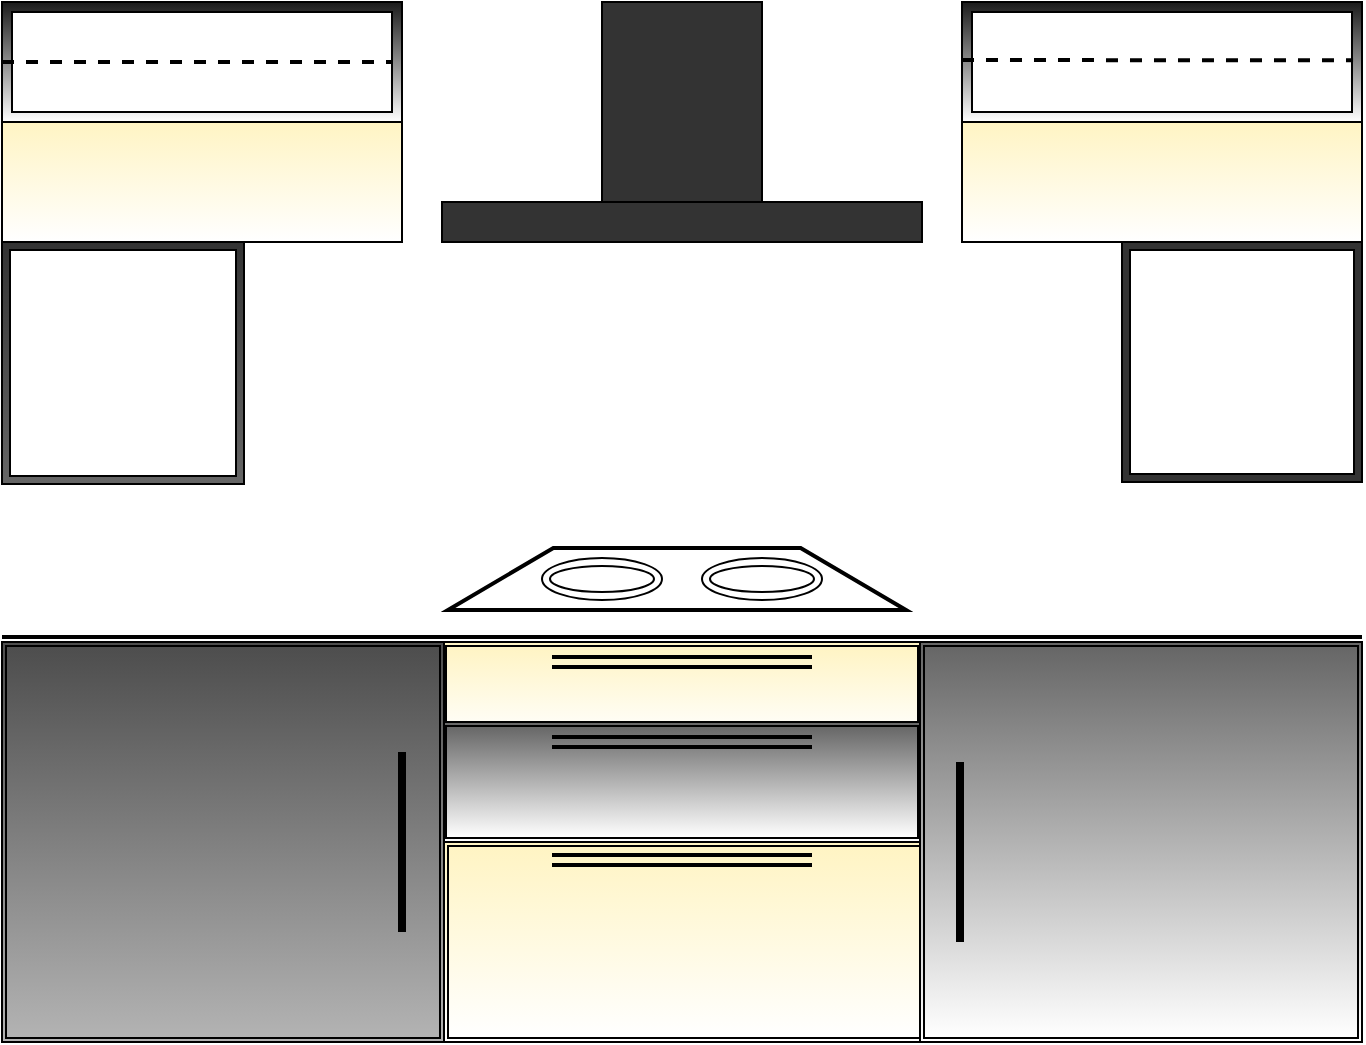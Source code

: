 <mxfile version="10.6.5" type="github"><diagram id="LInRblC_x-TTw-H_nBX5" name="Page-1"><mxGraphModel dx="1838" dy="551" grid="0" gridSize="10" guides="1" tooltips="1" connect="1" arrows="1" fold="1" page="1" pageScale="1" pageWidth="850" pageHeight="1100" math="0" shadow="0"><root><mxCell id="0"/><mxCell id="1" parent="0"/><mxCell id="HvklpY7-uKzAkNQjLUam-1" value="" style="rounded=0;whiteSpace=wrap;html=1;gradientColor=#ffffff;fillColor=#FFF4C3;" vertex="1" parent="1"><mxGeometry x="-150" y="180" width="200" height="60" as="geometry"/></mxCell><mxCell id="HvklpY7-uKzAkNQjLUam-2" value="" style="verticalLabelPosition=bottom;verticalAlign=top;html=1;shape=mxgraph.basic.frame;dx=5;fillColor=#1A1A1A;gradientColor=#ffffff;" vertex="1" parent="1"><mxGeometry x="-150" y="120" width="200" height="60" as="geometry"/></mxCell><mxCell id="HvklpY7-uKzAkNQjLUam-5" value="" style="rounded=0;whiteSpace=wrap;html=1;gradientColor=#ffffff;fillColor=#FFF4C3;" vertex="1" parent="1"><mxGeometry x="330" y="180" width="200" height="60" as="geometry"/></mxCell><mxCell id="HvklpY7-uKzAkNQjLUam-6" value="" style="verticalLabelPosition=bottom;verticalAlign=top;html=1;shape=mxgraph.basic.frame;dx=5;fillColor=#1A1A1A;gradientColor=#ffffff;" vertex="1" parent="1"><mxGeometry x="330" y="120" width="200" height="60" as="geometry"/></mxCell><mxCell id="HvklpY7-uKzAkNQjLUam-7" value="" style="rounded=0;whiteSpace=wrap;html=1;fillColor=#333333;gradientColor=none;" vertex="1" parent="1"><mxGeometry x="70" y="220" width="240" height="20" as="geometry"/></mxCell><mxCell id="HvklpY7-uKzAkNQjLUam-8" value="" style="rounded=0;whiteSpace=wrap;html=1;fillColor=#333333;gradientColor=none;" vertex="1" parent="1"><mxGeometry x="150" y="120" width="80" height="100" as="geometry"/></mxCell><mxCell id="HvklpY7-uKzAkNQjLUam-12" value="" style="verticalLabelPosition=bottom;verticalAlign=top;html=1;shape=mxgraph.basic.frame;dx=4;fillColor=#333333;gradientColor=#666666;" vertex="1" parent="1"><mxGeometry x="-150" y="240" width="121" height="121" as="geometry"/></mxCell><mxCell id="HvklpY7-uKzAkNQjLUam-34" value="" style="shape=crossbar;whiteSpace=wrap;html=1;rounded=1;fillColor=#333333;gradientColor=none;" vertex="1" parent="1"><mxGeometry x="80" y="490" width="190" height="20" as="geometry"/></mxCell><mxCell id="HvklpY7-uKzAkNQjLUam-45" value="" style="endArrow=none;dashed=1;html=1;strokeWidth=2;entryX=1;entryY=0.5;entryDx=-5;entryDy=0;entryPerimeter=0;" edge="1" parent="1" target="HvklpY7-uKzAkNQjLUam-2"><mxGeometry width="50" height="50" relative="1" as="geometry"><mxPoint x="-150" y="150" as="sourcePoint"/><mxPoint x="-40" y="150" as="targetPoint"/></mxGeometry></mxCell><mxCell id="HvklpY7-uKzAkNQjLUam-46" value="" style="endArrow=none;dashed=1;html=1;strokeWidth=2;entryX=1;entryY=0.5;entryDx=-5;entryDy=0;entryPerimeter=0;" edge="1" parent="1"><mxGeometry width="50" height="50" relative="1" as="geometry"><mxPoint x="330" y="149" as="sourcePoint"/><mxPoint x="525.529" y="149.176" as="targetPoint"/></mxGeometry></mxCell><mxCell id="HvklpY7-uKzAkNQjLUam-47" value="" style="shape=link;html=1;strokeWidth=2;" edge="1" parent="1"><mxGeometry width="50" height="50" relative="1" as="geometry"><mxPoint x="-150" y="440" as="sourcePoint"/><mxPoint x="530" y="440" as="targetPoint"/></mxGeometry></mxCell><mxCell id="HvklpY7-uKzAkNQjLUam-48" value="" style="shape=ext;double=1;rounded=0;whiteSpace=wrap;html=1;fillColor=#FFF4C3;gradientColor=#ffffff;" vertex="1" parent="1"><mxGeometry x="70" y="440" width="240" height="50" as="geometry"/></mxCell><mxCell id="HvklpY7-uKzAkNQjLUam-50" value="" style="shape=ext;double=1;rounded=0;whiteSpace=wrap;html=1;fillColor=#666666;gradientColor=#ffffff;" vertex="1" parent="1"><mxGeometry x="70" y="480" width="240" height="60" as="geometry"/></mxCell><mxCell id="HvklpY7-uKzAkNQjLUam-53" value="" style="shape=ext;double=1;rounded=0;whiteSpace=wrap;html=1;fillColor=#FFF4C3;gradientColor=#ffffff;" vertex="1" parent="1"><mxGeometry x="71" y="540" width="240" height="100" as="geometry"/></mxCell><mxCell id="HvklpY7-uKzAkNQjLUam-54" value="" style="shape=ext;double=1;rounded=0;whiteSpace=wrap;html=1;fillColor=#666666;gradientColor=#ffffff;" vertex="1" parent="1"><mxGeometry x="309" y="440" width="221" height="200" as="geometry"/></mxCell><mxCell id="HvklpY7-uKzAkNQjLUam-55" value="" style="shape=ext;double=1;rounded=0;whiteSpace=wrap;html=1;fillColor=#4D4D4D;gradientColor=#B3B3B3;" vertex="1" parent="1"><mxGeometry x="-150" y="440" width="221" height="200" as="geometry"/></mxCell><mxCell id="HvklpY7-uKzAkNQjLUam-57" value="" style="endArrow=none;html=1;strokeWidth=4;" edge="1" parent="1"><mxGeometry width="50" height="50" relative="1" as="geometry"><mxPoint x="329" y="590" as="sourcePoint"/><mxPoint x="329" y="500" as="targetPoint"/></mxGeometry></mxCell><mxCell id="HvklpY7-uKzAkNQjLUam-58" value="" style="endArrow=none;html=1;strokeWidth=4;" edge="1" parent="1"><mxGeometry width="50" height="50" relative="1" as="geometry"><mxPoint x="50" y="585" as="sourcePoint"/><mxPoint x="50" y="495" as="targetPoint"/><Array as="points"><mxPoint x="50" y="560"/></Array></mxGeometry></mxCell><mxCell id="HvklpY7-uKzAkNQjLUam-76" value="" style="verticalLabelPosition=bottom;verticalAlign=top;html=1;shape=mxgraph.basic.frame;dx=4;fillColor=#333333;gradientColor=none;" vertex="1" parent="1"><mxGeometry x="410" y="240" width="120" height="120" as="geometry"/></mxCell><mxCell id="HvklpY7-uKzAkNQjLUam-83" value="" style="shape=link;html=1;strokeWidth=2;" edge="1" parent="1"><mxGeometry width="50" height="50" relative="1" as="geometry"><mxPoint x="125" y="450" as="sourcePoint"/><mxPoint x="255" y="450" as="targetPoint"/></mxGeometry></mxCell><mxCell id="HvklpY7-uKzAkNQjLUam-84" value="" style="shape=link;html=1;strokeWidth=2;" edge="1" parent="1"><mxGeometry width="50" height="50" relative="1" as="geometry"><mxPoint x="125" y="490" as="sourcePoint"/><mxPoint x="255" y="490" as="targetPoint"/></mxGeometry></mxCell><mxCell id="HvklpY7-uKzAkNQjLUam-85" value="" style="shape=link;html=1;strokeWidth=2;" edge="1" parent="1"><mxGeometry width="50" height="50" relative="1" as="geometry"><mxPoint x="125" y="549" as="sourcePoint"/><mxPoint x="255" y="549" as="targetPoint"/></mxGeometry></mxCell><mxCell id="HvklpY7-uKzAkNQjLUam-89" value="" style="verticalLabelPosition=bottom;verticalAlign=top;html=1;strokeWidth=2;shape=trapezoid;perimeter=trapezoidPerimeter;whiteSpace=wrap;size=0.23;arcSize=10;flipV=1;fillColor=#FFFFFF;gradientColor=none;rotation=-180;" vertex="1" parent="1"><mxGeometry x="73" y="393" width="229" height="31" as="geometry"/></mxCell><mxCell id="HvklpY7-uKzAkNQjLUam-90" value="" style="ellipse;shape=doubleEllipse;whiteSpace=wrap;html=1;fillColor=#FFFFFF;gradientColor=none;" vertex="1" parent="1"><mxGeometry x="120" y="398" width="60" height="21" as="geometry"/></mxCell><mxCell id="HvklpY7-uKzAkNQjLUam-91" value="" style="ellipse;shape=doubleEllipse;whiteSpace=wrap;html=1;fillColor=#FFFFFF;gradientColor=none;" vertex="1" parent="1"><mxGeometry x="200" y="398" width="60" height="21" as="geometry"/></mxCell></root></mxGraphModel></diagram></mxfile>